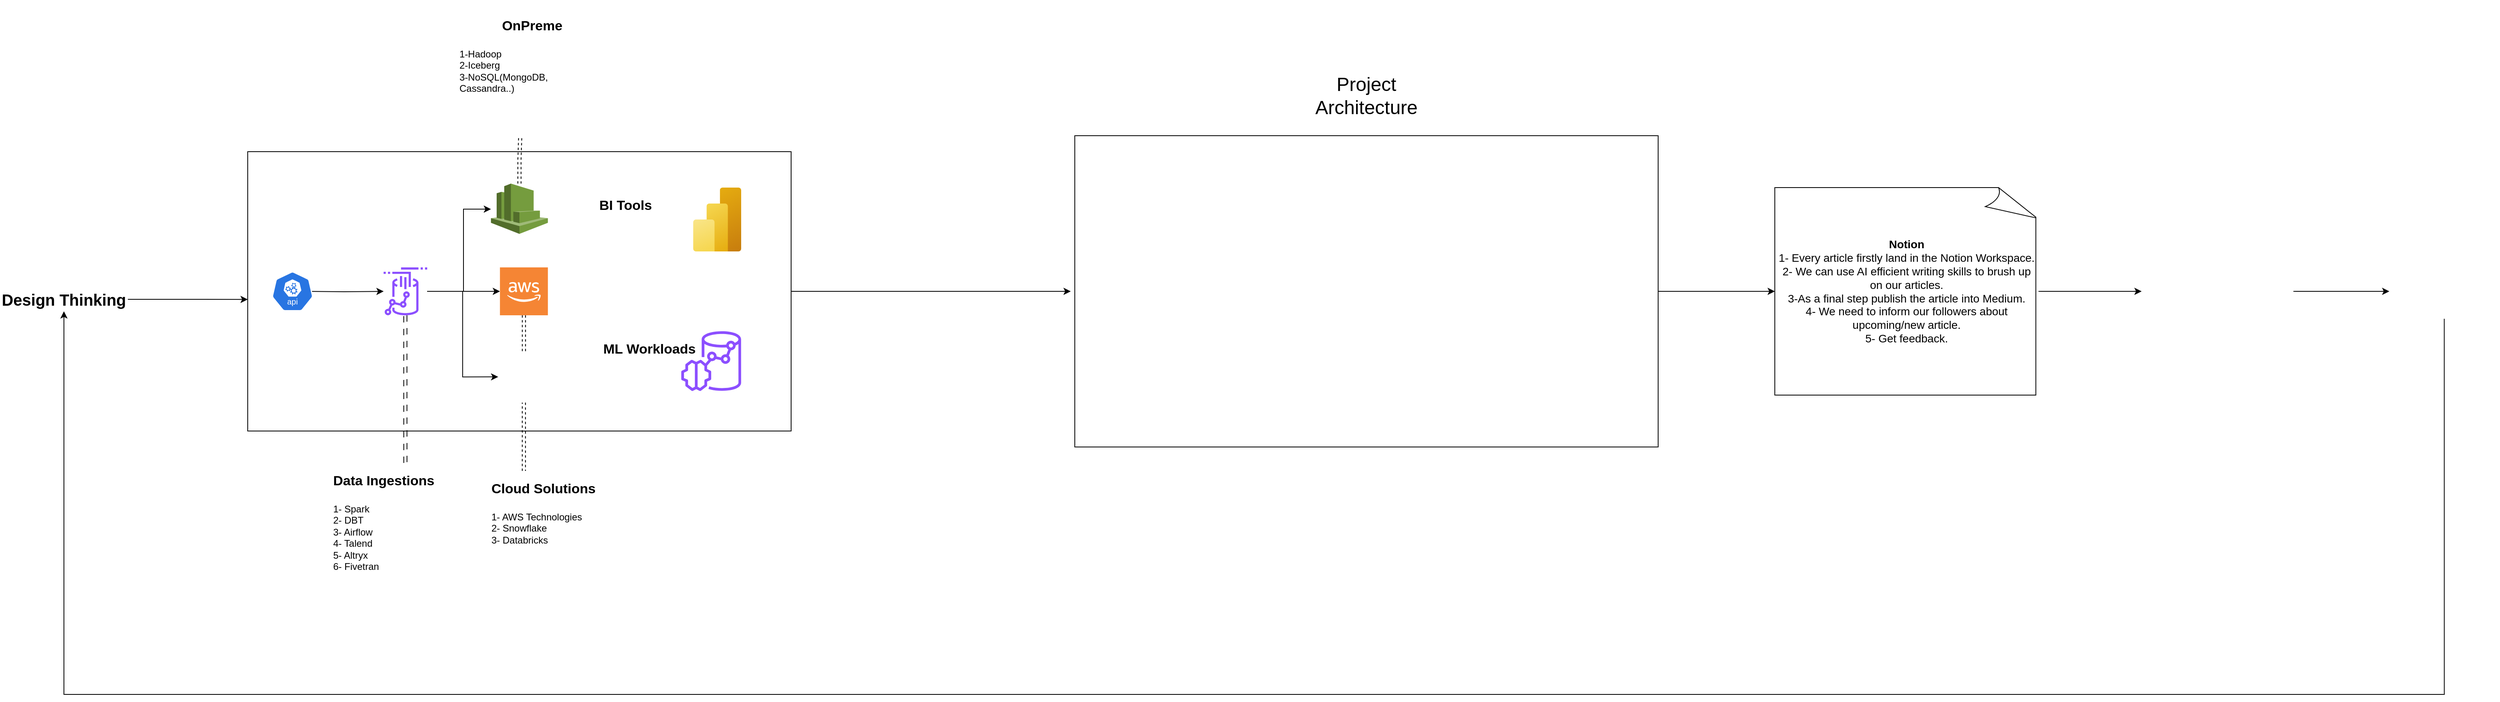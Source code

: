 <mxfile version="24.0.1" type="github">
  <diagram name="Sayfa -1" id="JA5c7v_yoL1oPgA15vM8">
    <mxGraphModel dx="5239" dy="1845" grid="1" gridSize="10" guides="1" tooltips="1" connect="1" arrows="1" fold="1" page="1" pageScale="1" pageWidth="827" pageHeight="1169" math="0" shadow="0">
      <root>
        <mxCell id="0" />
        <mxCell id="1" parent="0" />
        <mxCell id="cinWrjkbamXe7Dz9zGmG-1" value="" style="verticalLabelPosition=bottom;verticalAlign=top;html=1;shape=mxgraph.basic.rect;fillColor2=none;strokeWidth=1;size=20;indent=5;" vertex="1" parent="1">
          <mxGeometry x="35" y="250" width="730" height="390" as="geometry" />
        </mxCell>
        <mxCell id="cinWrjkbamXe7Dz9zGmG-28" value="" style="verticalLabelPosition=bottom;verticalAlign=top;html=1;shape=mxgraph.basic.rect;fillColor2=none;strokeWidth=1;size=20;indent=5;" vertex="1" parent="1">
          <mxGeometry x="-1000" y="270" width="680" height="350" as="geometry" />
        </mxCell>
        <mxCell id="cinWrjkbamXe7Dz9zGmG-2" value="&lt;font style=&quot;font-size: 24px;&quot;&gt;Project Architecture&lt;/font&gt;&lt;div style=&quot;font-size: 24px;&quot;&gt;&lt;br&gt;&lt;/div&gt;" style="text;html=1;align=center;verticalAlign=middle;whiteSpace=wrap;rounded=0;" vertex="1" parent="1">
          <mxGeometry x="338" y="200" width="124" height="30" as="geometry" />
        </mxCell>
        <mxCell id="cinWrjkbamXe7Dz9zGmG-53" style="edgeStyle=orthogonalEdgeStyle;rounded=0;orthogonalLoop=1;jettySize=auto;html=1;entryX=0;entryY=0.5;entryDx=0;entryDy=0;" edge="1" parent="1" source="cinWrjkbamXe7Dz9zGmG-5" target="cinWrjkbamXe7Dz9zGmG-52">
          <mxGeometry relative="1" as="geometry" />
        </mxCell>
        <mxCell id="cinWrjkbamXe7Dz9zGmG-5" value="&lt;span style=&quot;font-size: 14px;&quot;&gt;&lt;b&gt;Notion&lt;/b&gt;&lt;/span&gt;&lt;br style=&quot;font-size: 14px;&quot;&gt;&lt;span style=&quot;font-size: 14px;&quot;&gt;1- Every article firstly land in the Notion Workspace.&lt;/span&gt;&lt;br style=&quot;font-size: 14px;&quot;&gt;&lt;span style=&quot;font-size: 14px;&quot;&gt;2- We can use AI efficient writing skills to brush up on our articles.&lt;br&gt;3-As a final step publish the article into Medium.&lt;br&gt;4- We need to inform our followers about upcoming/new article.&lt;br&gt;5- Get feedback.&lt;/span&gt;" style="whiteSpace=wrap;html=1;shape=mxgraph.basic.document" vertex="1" parent="1">
          <mxGeometry x="911" y="315" width="330" height="260" as="geometry" />
        </mxCell>
        <mxCell id="cinWrjkbamXe7Dz9zGmG-35" style="edgeStyle=orthogonalEdgeStyle;rounded=0;orthogonalLoop=1;jettySize=auto;html=1;shape=link;dashed=1;" edge="1" parent="1" source="cinWrjkbamXe7Dz9zGmG-7" target="cinWrjkbamXe7Dz9zGmG-20">
          <mxGeometry relative="1" as="geometry" />
        </mxCell>
        <mxCell id="cinWrjkbamXe7Dz9zGmG-7" value="" style="outlineConnect=0;dashed=0;verticalLabelPosition=bottom;verticalAlign=top;align=center;html=1;shape=mxgraph.aws3.cloud_2;fillColor=#F58534;gradientColor=none;" vertex="1" parent="1">
          <mxGeometry x="-684.37" y="415" width="60" height="60" as="geometry" />
        </mxCell>
        <mxCell id="cinWrjkbamXe7Dz9zGmG-8" value="" style="outlineConnect=0;dashed=0;verticalLabelPosition=bottom;verticalAlign=top;align=center;html=1;shape=mxgraph.aws3.cloudwatch;fillColor=#759C3E;gradientColor=none;" vertex="1" parent="1">
          <mxGeometry x="-695.62" y="310" width="71.25" height="63" as="geometry" />
        </mxCell>
        <mxCell id="cinWrjkbamXe7Dz9zGmG-24" style="edgeStyle=orthogonalEdgeStyle;rounded=0;orthogonalLoop=1;jettySize=auto;html=1;" edge="1" parent="1" target="cinWrjkbamXe7Dz9zGmG-15">
          <mxGeometry relative="1" as="geometry">
            <mxPoint x="-930" y="445" as="sourcePoint" />
          </mxGeometry>
        </mxCell>
        <mxCell id="cinWrjkbamXe7Dz9zGmG-11" value="" style="aspect=fixed;sketch=0;html=1;dashed=0;whitespace=wrap;fillColor=#2875E2;strokeColor=#ffffff;points=[[0.005,0.63,0],[0.1,0.2,0],[0.9,0.2,0],[0.5,0,0],[0.995,0.63,0],[0.72,0.99,0],[0.5,1,0],[0.28,0.99,0]];shape=mxgraph.kubernetes.icon2;kubernetesLabel=1;prIcon=api" vertex="1" parent="1">
          <mxGeometry x="-970" y="420" width="52.09" height="50" as="geometry" />
        </mxCell>
        <mxCell id="cinWrjkbamXe7Dz9zGmG-25" style="edgeStyle=orthogonalEdgeStyle;rounded=0;orthogonalLoop=1;jettySize=auto;html=1;" edge="1" parent="1" source="cinWrjkbamXe7Dz9zGmG-15" target="cinWrjkbamXe7Dz9zGmG-7">
          <mxGeometry relative="1" as="geometry" />
        </mxCell>
        <mxCell id="cinWrjkbamXe7Dz9zGmG-26" style="edgeStyle=orthogonalEdgeStyle;rounded=0;orthogonalLoop=1;jettySize=auto;html=1;" edge="1" parent="1" source="cinWrjkbamXe7Dz9zGmG-15" target="cinWrjkbamXe7Dz9zGmG-8">
          <mxGeometry relative="1" as="geometry">
            <Array as="points">
              <mxPoint x="-730" y="445" />
              <mxPoint x="-730" y="342" />
            </Array>
          </mxGeometry>
        </mxCell>
        <mxCell id="cinWrjkbamXe7Dz9zGmG-27" style="edgeStyle=orthogonalEdgeStyle;rounded=0;orthogonalLoop=1;jettySize=auto;html=1;entryX=0;entryY=0.5;entryDx=0;entryDy=0;" edge="1" parent="1" source="cinWrjkbamXe7Dz9zGmG-15" target="cinWrjkbamXe7Dz9zGmG-20">
          <mxGeometry relative="1" as="geometry" />
        </mxCell>
        <mxCell id="cinWrjkbamXe7Dz9zGmG-30" style="edgeStyle=orthogonalEdgeStyle;rounded=0;orthogonalLoop=1;jettySize=auto;html=1;dashed=1;dashPattern=8 8;shape=link;" edge="1" parent="1" source="cinWrjkbamXe7Dz9zGmG-15" target="cinWrjkbamXe7Dz9zGmG-29">
          <mxGeometry relative="1" as="geometry" />
        </mxCell>
        <mxCell id="cinWrjkbamXe7Dz9zGmG-15" value="" style="sketch=0;outlineConnect=0;fontColor=#232F3E;gradientColor=none;fillColor=#8C4FFF;strokeColor=none;dashed=0;verticalLabelPosition=bottom;verticalAlign=top;align=center;html=1;fontSize=12;fontStyle=0;aspect=fixed;pointerEvents=1;shape=mxgraph.aws4.redshift_streaming_ingestion;" vertex="1" parent="1">
          <mxGeometry x="-830" y="415" width="54.63" height="60" as="geometry" />
        </mxCell>
        <mxCell id="cinWrjkbamXe7Dz9zGmG-36" style="edgeStyle=orthogonalEdgeStyle;rounded=0;orthogonalLoop=1;jettySize=auto;html=1;entryX=0.25;entryY=0;entryDx=0;entryDy=0;shape=link;dashed=1;" edge="1" parent="1" source="cinWrjkbamXe7Dz9zGmG-20" target="cinWrjkbamXe7Dz9zGmG-32">
          <mxGeometry relative="1" as="geometry" />
        </mxCell>
        <mxCell id="cinWrjkbamXe7Dz9zGmG-20" value="" style="shape=image;html=1;verticalAlign=top;verticalLabelPosition=bottom;labelBackgroundColor=#ffffff;imageAspect=0;aspect=fixed;image=https://cdn1.iconfinder.com/data/icons/line-christmas-icons/75/_snowflake-128.png" vertex="1" parent="1">
          <mxGeometry x="-686.56" y="520" width="64.37" height="64.37" as="geometry" />
        </mxCell>
        <mxCell id="cinWrjkbamXe7Dz9zGmG-22" value="" style="image;aspect=fixed;html=1;points=[];align=center;fontSize=12;image=img/lib/azure2/analytics/Power_BI_Embedded.svg;" vertex="1" parent="1">
          <mxGeometry x="-442.5" y="315" width="60" height="80" as="geometry" />
        </mxCell>
        <mxCell id="cinWrjkbamXe7Dz9zGmG-23" value="" style="sketch=0;outlineConnect=0;fontColor=#232F3E;gradientColor=none;fillColor=#8C4FFF;strokeColor=none;dashed=0;verticalLabelPosition=bottom;verticalAlign=top;align=center;html=1;fontSize=12;fontStyle=0;aspect=fixed;pointerEvents=1;shape=mxgraph.aws4.redshift_ml;" vertex="1" parent="1">
          <mxGeometry x="-457.5" y="495" width="75" height="75" as="geometry" />
        </mxCell>
        <mxCell id="cinWrjkbamXe7Dz9zGmG-29" value="&lt;h1 style=&quot;text-align: center;&quot;&gt;&lt;font style=&quot;font-size: 17px;&quot;&gt;Data Ingestions&lt;/font&gt;&lt;/h1&gt;&lt;p&gt;1- Spark&lt;br&gt;2- DBT&lt;br&gt;3- Airflow&lt;br&gt;4- Talend&lt;br&gt;5- Altryx&lt;br&gt;6- Fivetran&lt;/p&gt;" style="text;html=1;spacing=5;spacingTop=-20;whiteSpace=wrap;overflow=hidden;rounded=0;align=left;" vertex="1" parent="1">
          <mxGeometry x="-897.68" y="660" width="190" height="160" as="geometry" />
        </mxCell>
        <mxCell id="cinWrjkbamXe7Dz9zGmG-31" value="&lt;h1 style=&quot;text-align: center;&quot;&gt;&lt;font style=&quot;font-size: 17px;&quot;&gt;OnPreme&lt;/font&gt;&lt;/h1&gt;&lt;p&gt;1-Hadoop&lt;br&gt;2-Iceberg&lt;br&gt;3-NoSQL(MongoDB, Cassandra..)&lt;/p&gt;" style="text;html=1;spacing=5;spacingTop=-20;whiteSpace=wrap;overflow=hidden;rounded=0;align=left;" vertex="1" parent="1">
          <mxGeometry x="-740" y="90" width="190" height="160" as="geometry" />
        </mxCell>
        <mxCell id="cinWrjkbamXe7Dz9zGmG-32" value="&lt;h1 style=&quot;text-align: center;&quot;&gt;&lt;font style=&quot;font-size: 17px;&quot;&gt;Cloud Solutions&lt;/font&gt;&lt;/h1&gt;&lt;p&gt;1- AWS Technologies&lt;br&gt;2- Snowflake&lt;br&gt;3- Databricks&lt;/p&gt;" style="text;html=1;spacing=5;spacingTop=-20;whiteSpace=wrap;overflow=hidden;rounded=0;align=left;" vertex="1" parent="1">
          <mxGeometry x="-700" y="670" width="182.32" height="160" as="geometry" />
        </mxCell>
        <mxCell id="cinWrjkbamXe7Dz9zGmG-37" style="edgeStyle=orthogonalEdgeStyle;rounded=0;orthogonalLoop=1;jettySize=auto;html=1;entryX=0.426;entryY=1.019;entryDx=0;entryDy=0;entryPerimeter=0;shape=link;dashed=1;" edge="1" parent="1" source="cinWrjkbamXe7Dz9zGmG-8" target="cinWrjkbamXe7Dz9zGmG-31">
          <mxGeometry relative="1" as="geometry" />
        </mxCell>
        <mxCell id="cinWrjkbamXe7Dz9zGmG-38" value="&lt;h1 style=&quot;text-align: center;&quot;&gt;&lt;font style=&quot;font-size: 17px;&quot;&gt;ML Workloads&lt;/font&gt;&lt;/h1&gt;&lt;p&gt;&lt;br&gt;&lt;/p&gt;" style="text;html=1;spacing=5;spacingTop=-20;whiteSpace=wrap;overflow=hidden;rounded=0;align=left;" vertex="1" parent="1">
          <mxGeometry x="-560" y="495" width="182.32" height="50" as="geometry" />
        </mxCell>
        <mxCell id="cinWrjkbamXe7Dz9zGmG-39" value="&lt;h1 style=&quot;text-align: center;&quot;&gt;&lt;span style=&quot;font-size: 17px;&quot;&gt;BI Tools&lt;/span&gt;&lt;/h1&gt;" style="text;html=1;spacing=5;spacingTop=-20;whiteSpace=wrap;overflow=hidden;rounded=0;align=left;" vertex="1" parent="1">
          <mxGeometry x="-564.82" y="315" width="182.32" height="40" as="geometry" />
        </mxCell>
        <mxCell id="cinWrjkbamXe7Dz9zGmG-40" style="edgeStyle=orthogonalEdgeStyle;rounded=0;orthogonalLoop=1;jettySize=auto;html=1;entryX=-0.007;entryY=0.5;entryDx=0;entryDy=0;entryPerimeter=0;" edge="1" parent="1" source="cinWrjkbamXe7Dz9zGmG-28" target="cinWrjkbamXe7Dz9zGmG-1">
          <mxGeometry relative="1" as="geometry" />
        </mxCell>
        <mxCell id="cinWrjkbamXe7Dz9zGmG-41" value="&lt;span style=&quot;font-size: 20px;&quot;&gt;&lt;b&gt;Design Thinking&lt;/b&gt;&lt;/span&gt;" style="text;html=1;align=center;verticalAlign=middle;whiteSpace=wrap;rounded=0;" vertex="1" parent="1">
          <mxGeometry x="-1310" y="440" width="160" height="30" as="geometry" />
        </mxCell>
        <mxCell id="cinWrjkbamXe7Dz9zGmG-42" style="edgeStyle=orthogonalEdgeStyle;rounded=0;orthogonalLoop=1;jettySize=auto;html=1;entryX=0;entryY=0.529;entryDx=0;entryDy=0;entryPerimeter=0;" edge="1" parent="1" source="cinWrjkbamXe7Dz9zGmG-41" target="cinWrjkbamXe7Dz9zGmG-28">
          <mxGeometry relative="1" as="geometry" />
        </mxCell>
        <mxCell id="cinWrjkbamXe7Dz9zGmG-45" style="edgeStyle=orthogonalEdgeStyle;rounded=0;orthogonalLoop=1;jettySize=auto;html=1;entryX=0;entryY=0.5;entryDx=0;entryDy=0;entryPerimeter=0;" edge="1" parent="1" source="cinWrjkbamXe7Dz9zGmG-1" target="cinWrjkbamXe7Dz9zGmG-5">
          <mxGeometry relative="1" as="geometry" />
        </mxCell>
        <mxCell id="cinWrjkbamXe7Dz9zGmG-57" style="edgeStyle=orthogonalEdgeStyle;rounded=0;orthogonalLoop=1;jettySize=auto;html=1;exitX=1;exitY=0.5;exitDx=0;exitDy=0;entryX=0;entryY=0.5;entryDx=0;entryDy=0;" edge="1" parent="1" source="cinWrjkbamXe7Dz9zGmG-52" target="cinWrjkbamXe7Dz9zGmG-56">
          <mxGeometry relative="1" as="geometry" />
        </mxCell>
        <mxCell id="cinWrjkbamXe7Dz9zGmG-52" value="" style="shape=image;verticalLabelPosition=bottom;labelBackgroundColor=default;verticalAlign=top;aspect=fixed;imageAspect=0;image=https://findingtom.com/images/uploads/medium-logo/article-image-00.jpeg;" vertex="1" parent="1">
          <mxGeometry x="1370" y="385.69" width="190" height="118.61" as="geometry" />
        </mxCell>
        <mxCell id="cinWrjkbamXe7Dz9zGmG-58" style="edgeStyle=orthogonalEdgeStyle;rounded=0;orthogonalLoop=1;jettySize=auto;html=1;exitX=0.5;exitY=1;exitDx=0;exitDy=0;entryX=0.5;entryY=1;entryDx=0;entryDy=0;" edge="1" parent="1" source="cinWrjkbamXe7Dz9zGmG-56" target="cinWrjkbamXe7Dz9zGmG-41">
          <mxGeometry relative="1" as="geometry">
            <Array as="points">
              <mxPoint x="1749" y="950" />
              <mxPoint x="-1230" y="950" />
            </Array>
          </mxGeometry>
        </mxCell>
        <mxCell id="cinWrjkbamXe7Dz9zGmG-56" value="" style="shape=image;verticalLabelPosition=bottom;labelBackgroundColor=default;verticalAlign=top;aspect=fixed;imageAspect=0;image=https://wordvice-wp-static.s3-ap-northeast-1.amazonaws.com/uploads/2019/01/LinkedIn_HP.jpg;" vertex="1" parent="1">
          <mxGeometry x="1680" y="410.62" width="137.5" height="68.75" as="geometry" />
        </mxCell>
      </root>
    </mxGraphModel>
  </diagram>
</mxfile>
